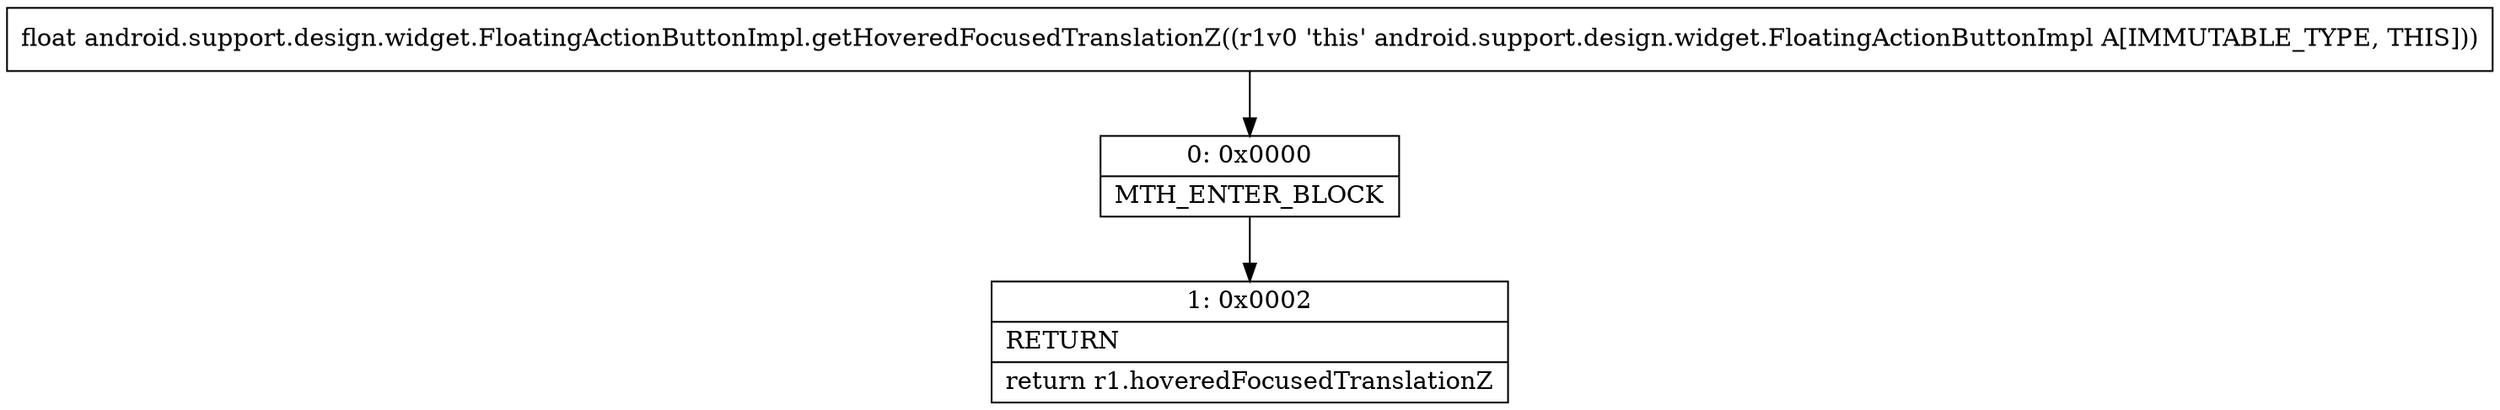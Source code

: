 digraph "CFG forandroid.support.design.widget.FloatingActionButtonImpl.getHoveredFocusedTranslationZ()F" {
Node_0 [shape=record,label="{0\:\ 0x0000|MTH_ENTER_BLOCK\l}"];
Node_1 [shape=record,label="{1\:\ 0x0002|RETURN\l|return r1.hoveredFocusedTranslationZ\l}"];
MethodNode[shape=record,label="{float android.support.design.widget.FloatingActionButtonImpl.getHoveredFocusedTranslationZ((r1v0 'this' android.support.design.widget.FloatingActionButtonImpl A[IMMUTABLE_TYPE, THIS])) }"];
MethodNode -> Node_0;
Node_0 -> Node_1;
}

